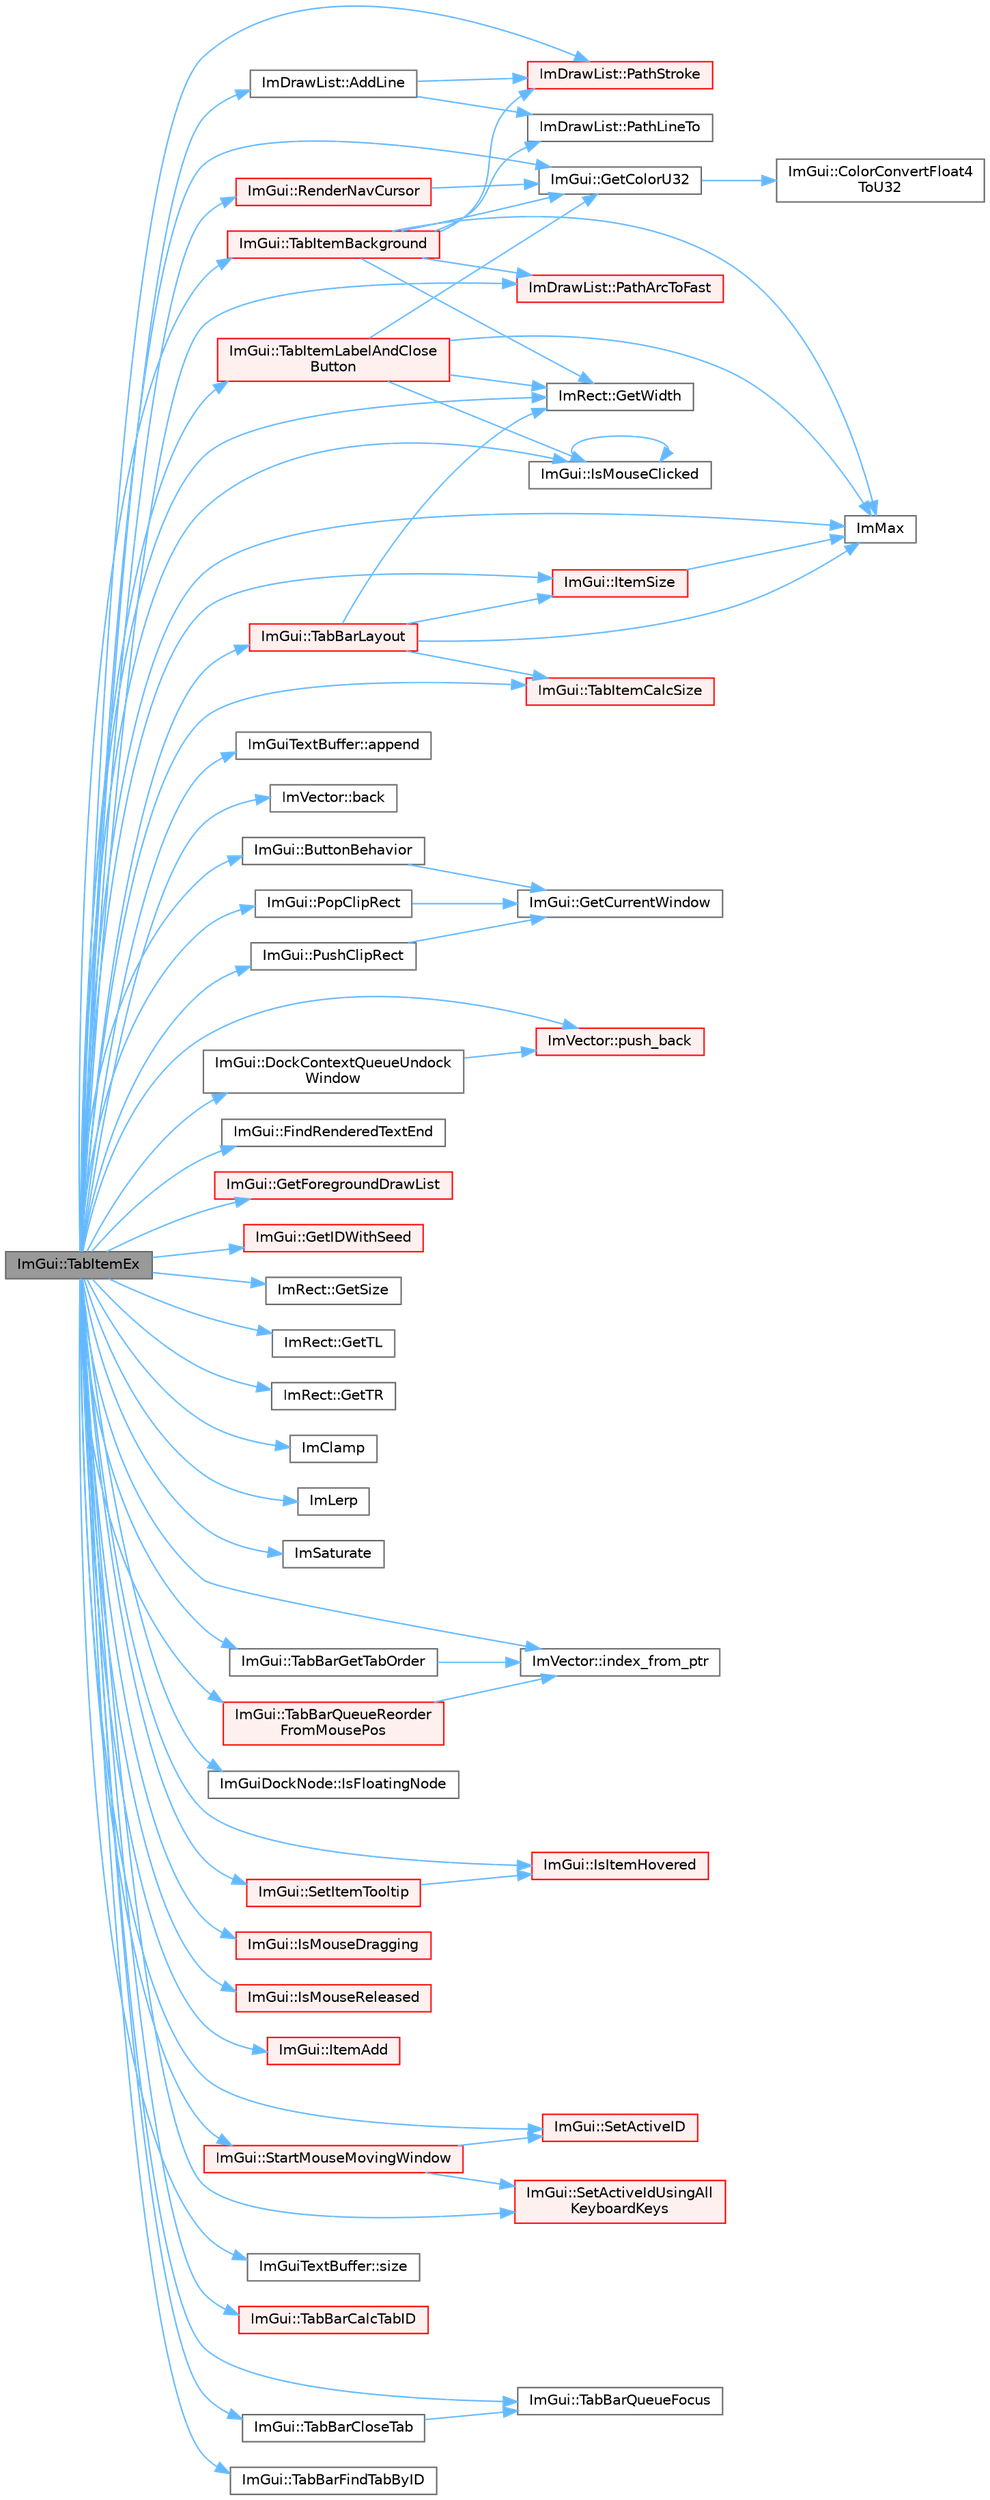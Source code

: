digraph "ImGui::TabItemEx"
{
 // LATEX_PDF_SIZE
  bgcolor="transparent";
  edge [fontname=Helvetica,fontsize=10,labelfontname=Helvetica,labelfontsize=10];
  node [fontname=Helvetica,fontsize=10,shape=box,height=0.2,width=0.4];
  rankdir="LR";
  Node1 [id="Node000001",label="ImGui::TabItemEx",height=0.2,width=0.4,color="gray40", fillcolor="grey60", style="filled", fontcolor="black",tooltip=" "];
  Node1 -> Node2 [id="edge1_Node000001_Node000002",color="steelblue1",style="solid",tooltip=" "];
  Node2 [id="Node000002",label="ImDrawList::AddLine",height=0.2,width=0.4,color="grey40", fillcolor="white", style="filled",URL="$struct_im_draw_list.html#aa21e5a1c6e00239581f97d344fc0db61",tooltip=" "];
  Node2 -> Node3 [id="edge2_Node000002_Node000003",color="steelblue1",style="solid",tooltip=" "];
  Node3 [id="Node000003",label="ImDrawList::PathLineTo",height=0.2,width=0.4,color="grey40", fillcolor="white", style="filled",URL="$struct_im_draw_list.html#a828d944325ed58d8b57abd3647bffaaf",tooltip=" "];
  Node2 -> Node4 [id="edge3_Node000002_Node000004",color="steelblue1",style="solid",tooltip=" "];
  Node4 [id="Node000004",label="ImDrawList::PathStroke",height=0.2,width=0.4,color="red", fillcolor="#FFF0F0", style="filled",URL="$struct_im_draw_list.html#a60bf9040ef3d09b39c4ba8f5a2a68ae9",tooltip=" "];
  Node1 -> Node10 [id="edge4_Node000001_Node000010",color="steelblue1",style="solid",tooltip=" "];
  Node10 [id="Node000010",label="ImGuiTextBuffer::append",height=0.2,width=0.4,color="grey40", fillcolor="white", style="filled",URL="$struct_im_gui_text_buffer.html#a9101840866a9e5408ea1e25a779a40dc",tooltip=" "];
  Node1 -> Node11 [id="edge5_Node000001_Node000011",color="steelblue1",style="solid",tooltip=" "];
  Node11 [id="Node000011",label="ImVector::back",height=0.2,width=0.4,color="grey40", fillcolor="white", style="filled",URL="$struct_im_vector.html#a2d80e87e81b1b01143c8d8be93e6fde1",tooltip=" "];
  Node1 -> Node12 [id="edge6_Node000001_Node000012",color="steelblue1",style="solid",tooltip=" "];
  Node12 [id="Node000012",label="ImGui::ButtonBehavior",height=0.2,width=0.4,color="grey40", fillcolor="white", style="filled",URL="$namespace_im_gui.html#a65a4f18b1bc8ce0f351687922089f374",tooltip=" "];
  Node12 -> Node13 [id="edge7_Node000012_Node000013",color="steelblue1",style="solid",tooltip=" "];
  Node13 [id="Node000013",label="ImGui::GetCurrentWindow",height=0.2,width=0.4,color="grey40", fillcolor="white", style="filled",URL="$namespace_im_gui.html#ac452417b5004ca16a814a72cff153526",tooltip=" "];
  Node1 -> Node14 [id="edge8_Node000001_Node000014",color="steelblue1",style="solid",tooltip=" "];
  Node14 [id="Node000014",label="ImGui::DockContextQueueUndock\lWindow",height=0.2,width=0.4,color="grey40", fillcolor="white", style="filled",URL="$namespace_im_gui.html#ab69e2b00a8f62bbb626b5dbbb0ecaa46",tooltip=" "];
  Node14 -> Node15 [id="edge9_Node000014_Node000015",color="steelblue1",style="solid",tooltip=" "];
  Node15 [id="Node000015",label="ImVector::push_back",height=0.2,width=0.4,color="red", fillcolor="#FFF0F0", style="filled",URL="$struct_im_vector.html#aab5df48e0711a48bd12f3206e08c4108",tooltip=" "];
  Node1 -> Node18 [id="edge10_Node000001_Node000018",color="steelblue1",style="solid",tooltip=" "];
  Node18 [id="Node000018",label="ImGui::FindRenderedTextEnd",height=0.2,width=0.4,color="grey40", fillcolor="white", style="filled",URL="$namespace_im_gui.html#a7671e1dbc803a31b06081b52a771d83f",tooltip=" "];
  Node1 -> Node19 [id="edge11_Node000001_Node000019",color="steelblue1",style="solid",tooltip=" "];
  Node19 [id="Node000019",label="ImGui::GetColorU32",height=0.2,width=0.4,color="grey40", fillcolor="white", style="filled",URL="$namespace_im_gui.html#a0de2d9bd347d9866511eb8d014e62556",tooltip=" "];
  Node19 -> Node20 [id="edge12_Node000019_Node000020",color="steelblue1",style="solid",tooltip=" "];
  Node20 [id="Node000020",label="ImGui::ColorConvertFloat4\lToU32",height=0.2,width=0.4,color="grey40", fillcolor="white", style="filled",URL="$namespace_im_gui.html#abe2691de0b1a71c774ab24cc91564a94",tooltip=" "];
  Node1 -> Node21 [id="edge13_Node000001_Node000021",color="steelblue1",style="solid",tooltip=" "];
  Node21 [id="Node000021",label="ImGui::GetForegroundDrawList",height=0.2,width=0.4,color="red", fillcolor="#FFF0F0", style="filled",URL="$namespace_im_gui.html#a77e1a981b472415e6613a2bd0966d817",tooltip=" "];
  Node1 -> Node28 [id="edge14_Node000001_Node000028",color="steelblue1",style="solid",tooltip=" "];
  Node28 [id="Node000028",label="ImGui::GetIDWithSeed",height=0.2,width=0.4,color="red", fillcolor="#FFF0F0", style="filled",URL="$namespace_im_gui.html#ab3bf101308fe641abc549bda537158f5",tooltip=" "];
  Node1 -> Node33 [id="edge15_Node000001_Node000033",color="steelblue1",style="solid",tooltip=" "];
  Node33 [id="Node000033",label="ImRect::GetSize",height=0.2,width=0.4,color="grey40", fillcolor="white", style="filled",URL="$struct_im_rect.html#ae459d9c50003058cfb34519a571aaf33",tooltip=" "];
  Node1 -> Node34 [id="edge16_Node000001_Node000034",color="steelblue1",style="solid",tooltip=" "];
  Node34 [id="Node000034",label="ImRect::GetTL",height=0.2,width=0.4,color="grey40", fillcolor="white", style="filled",URL="$struct_im_rect.html#a1d4d972329722b51dca4499cb5931b4b",tooltip=" "];
  Node1 -> Node35 [id="edge17_Node000001_Node000035",color="steelblue1",style="solid",tooltip=" "];
  Node35 [id="Node000035",label="ImRect::GetTR",height=0.2,width=0.4,color="grey40", fillcolor="white", style="filled",URL="$struct_im_rect.html#acae90248a96be4acf1524071fca1c3f3",tooltip=" "];
  Node1 -> Node36 [id="edge18_Node000001_Node000036",color="steelblue1",style="solid",tooltip=" "];
  Node36 [id="Node000036",label="ImRect::GetWidth",height=0.2,width=0.4,color="grey40", fillcolor="white", style="filled",URL="$struct_im_rect.html#afa75cb8491f20901c96166d17dcddac4",tooltip=" "];
  Node1 -> Node37 [id="edge19_Node000001_Node000037",color="steelblue1",style="solid",tooltip=" "];
  Node37 [id="Node000037",label="ImClamp",height=0.2,width=0.4,color="grey40", fillcolor="white", style="filled",URL="$imgui__internal_8h.html#a6e61ede308bfd68c7434e17905a29fc8",tooltip=" "];
  Node1 -> Node38 [id="edge20_Node000001_Node000038",color="steelblue1",style="solid",tooltip=" "];
  Node38 [id="Node000038",label="ImLerp",height=0.2,width=0.4,color="grey40", fillcolor="white", style="filled",URL="$imgui__internal_8h.html#a1d7813429922346e44eebd82d13f777c",tooltip=" "];
  Node1 -> Node6 [id="edge21_Node000001_Node000006",color="steelblue1",style="solid",tooltip=" "];
  Node6 [id="Node000006",label="ImMax",height=0.2,width=0.4,color="grey40", fillcolor="white", style="filled",URL="$imgui__internal_8h.html#a7667efd95147d0422f140917c71a9226",tooltip=" "];
  Node1 -> Node39 [id="edge22_Node000001_Node000039",color="steelblue1",style="solid",tooltip=" "];
  Node39 [id="Node000039",label="ImSaturate",height=0.2,width=0.4,color="grey40", fillcolor="white", style="filled",URL="$imgui__internal_8h.html#acab424daf09fa4cb151b56403d8afcae",tooltip=" "];
  Node1 -> Node40 [id="edge23_Node000001_Node000040",color="steelblue1",style="solid",tooltip=" "];
  Node40 [id="Node000040",label="ImVector::index_from_ptr",height=0.2,width=0.4,color="grey40", fillcolor="white", style="filled",URL="$struct_im_vector.html#a3fd48379f807eeb01fb9da39afa30dc7",tooltip=" "];
  Node1 -> Node41 [id="edge24_Node000001_Node000041",color="steelblue1",style="solid",tooltip=" "];
  Node41 [id="Node000041",label="ImGuiDockNode::IsFloatingNode",height=0.2,width=0.4,color="grey40", fillcolor="white", style="filled",URL="$struct_im_gui_dock_node.html#a65218fbb8d4629246096dd8fe5d1f219",tooltip=" "];
  Node1 -> Node42 [id="edge25_Node000001_Node000042",color="steelblue1",style="solid",tooltip=" "];
  Node42 [id="Node000042",label="ImGui::IsItemHovered",height=0.2,width=0.4,color="red", fillcolor="#FFF0F0", style="filled",URL="$namespace_im_gui.html#ac9a400eff3a9561d95e80486c52a660b",tooltip=" "];
  Node1 -> Node48 [id="edge26_Node000001_Node000048",color="steelblue1",style="solid",tooltip=" "];
  Node48 [id="Node000048",label="ImGui::IsMouseClicked",height=0.2,width=0.4,color="grey40", fillcolor="white", style="filled",URL="$namespace_im_gui.html#a2d430db9485d0b3d86d51d5436225495",tooltip=" "];
  Node48 -> Node48 [id="edge27_Node000048_Node000048",color="steelblue1",style="solid",tooltip=" "];
  Node1 -> Node49 [id="edge28_Node000001_Node000049",color="steelblue1",style="solid",tooltip=" "];
  Node49 [id="Node000049",label="ImGui::IsMouseDragging",height=0.2,width=0.4,color="red", fillcolor="#FFF0F0", style="filled",URL="$namespace_im_gui.html#a0fc57160c83b9f2707fa762f8ac2f8ba",tooltip=" "];
  Node1 -> Node51 [id="edge29_Node000001_Node000051",color="steelblue1",style="solid",tooltip=" "];
  Node51 [id="Node000051",label="ImGui::IsMouseReleased",height=0.2,width=0.4,color="red", fillcolor="#FFF0F0", style="filled",URL="$namespace_im_gui.html#ae53a0c1818d2804e3b1331f0c1777434",tooltip=" "];
  Node1 -> Node60 [id="edge30_Node000001_Node000060",color="steelblue1",style="solid",tooltip=" "];
  Node60 [id="Node000060",label="ImGui::ItemAdd",height=0.2,width=0.4,color="red", fillcolor="#FFF0F0", style="filled",URL="$namespace_im_gui.html#a0c2ccafc8d403c02a6590ac21157b9ac",tooltip=" "];
  Node1 -> Node104 [id="edge31_Node000001_Node000104",color="steelblue1",style="solid",tooltip=" "];
  Node104 [id="Node000104",label="ImGui::ItemSize",height=0.2,width=0.4,color="red", fillcolor="#FFF0F0", style="filled",URL="$namespace_im_gui.html#a4b5818a652d943ea54e0cec9fb3943d7",tooltip=" "];
  Node104 -> Node6 [id="edge32_Node000104_Node000006",color="steelblue1",style="solid",tooltip=" "];
  Node1 -> Node66 [id="edge33_Node000001_Node000066",color="steelblue1",style="solid",tooltip=" "];
  Node66 [id="Node000066",label="ImDrawList::PathArcToFast",height=0.2,width=0.4,color="red", fillcolor="#FFF0F0", style="filled",URL="$struct_im_draw_list.html#a6d307c6de1a6522e76fa410e8fe96fcc",tooltip=" "];
  Node1 -> Node4 [id="edge34_Node000001_Node000004",color="steelblue1",style="solid",tooltip=" "];
  Node1 -> Node106 [id="edge35_Node000001_Node000106",color="steelblue1",style="solid",tooltip=" "];
  Node106 [id="Node000106",label="ImGui::PopClipRect",height=0.2,width=0.4,color="grey40", fillcolor="white", style="filled",URL="$namespace_im_gui.html#aef1c8a6e5a3c70cb10d03d2a2a66dfd8",tooltip=" "];
  Node106 -> Node13 [id="edge36_Node000106_Node000013",color="steelblue1",style="solid",tooltip=" "];
  Node1 -> Node15 [id="edge37_Node000001_Node000015",color="steelblue1",style="solid",tooltip=" "];
  Node1 -> Node107 [id="edge38_Node000001_Node000107",color="steelblue1",style="solid",tooltip=" "];
  Node107 [id="Node000107",label="ImGui::PushClipRect",height=0.2,width=0.4,color="grey40", fillcolor="white", style="filled",URL="$namespace_im_gui.html#a11c8bd8676e1281e15b24c9615b6904a",tooltip=" "];
  Node107 -> Node13 [id="edge39_Node000107_Node000013",color="steelblue1",style="solid",tooltip=" "];
  Node1 -> Node108 [id="edge40_Node000001_Node000108",color="steelblue1",style="solid",tooltip=" "];
  Node108 [id="Node000108",label="ImGui::RenderNavCursor",height=0.2,width=0.4,color="red", fillcolor="#FFF0F0", style="filled",URL="$namespace_im_gui.html#a2722dcfe26c7f6e8cd522102ef5b7df2",tooltip=" "];
  Node108 -> Node19 [id="edge41_Node000108_Node000019",color="steelblue1",style="solid",tooltip=" "];
  Node1 -> Node110 [id="edge42_Node000001_Node000110",color="steelblue1",style="solid",tooltip=" "];
  Node110 [id="Node000110",label="ImGui::SetActiveID",height=0.2,width=0.4,color="red", fillcolor="#FFF0F0", style="filled",URL="$namespace_im_gui.html#a27b8ace13a8c421ee8405f0cbebe4ead",tooltip=" "];
  Node1 -> Node112 [id="edge43_Node000001_Node000112",color="steelblue1",style="solid",tooltip=" "];
  Node112 [id="Node000112",label="ImGui::SetActiveIdUsingAll\lKeyboardKeys",height=0.2,width=0.4,color="red", fillcolor="#FFF0F0", style="filled",URL="$namespace_im_gui.html#a5e5b2b1969b119d6932116f28fbd4d53",tooltip=" "];
  Node1 -> Node114 [id="edge44_Node000001_Node000114",color="steelblue1",style="solid",tooltip=" "];
  Node114 [id="Node000114",label="ImGui::SetItemTooltip",height=0.2,width=0.4,color="red", fillcolor="#FFF0F0", style="filled",URL="$namespace_im_gui.html#a3685a04624f724222fa78824de3a1c63",tooltip=" "];
  Node114 -> Node42 [id="edge45_Node000114_Node000042",color="steelblue1",style="solid",tooltip=" "];
  Node1 -> Node521 [id="edge46_Node000001_Node000521",color="steelblue1",style="solid",tooltip=" "];
  Node521 [id="Node000521",label="ImGuiTextBuffer::size",height=0.2,width=0.4,color="grey40", fillcolor="white", style="filled",URL="$struct_im_gui_text_buffer.html#a2811fcd43e0224eb3bd0f3464b634289",tooltip=" "];
  Node1 -> Node495 [id="edge47_Node000001_Node000495",color="steelblue1",style="solid",tooltip=" "];
  Node495 [id="Node000495",label="ImGui::StartMouseMovingWindow",height=0.2,width=0.4,color="red", fillcolor="#FFF0F0", style="filled",URL="$namespace_im_gui.html#afd03199380411a711c74893434d91258",tooltip=" "];
  Node495 -> Node110 [id="edge48_Node000495_Node000110",color="steelblue1",style="solid",tooltip=" "];
  Node495 -> Node112 [id="edge49_Node000495_Node000112",color="steelblue1",style="solid",tooltip=" "];
  Node1 -> Node522 [id="edge50_Node000001_Node000522",color="steelblue1",style="solid",tooltip=" "];
  Node522 [id="Node000522",label="ImGui::TabBarCalcTabID",height=0.2,width=0.4,color="red", fillcolor="#FFF0F0", style="filled",URL="$namespace_im_gui.html#a2519d160c1656bd613cc93fe05ed83c1",tooltip=" "];
  Node1 -> Node523 [id="edge51_Node000001_Node000523",color="steelblue1",style="solid",tooltip=" "];
  Node523 [id="Node000523",label="ImGui::TabBarCloseTab",height=0.2,width=0.4,color="grey40", fillcolor="white", style="filled",URL="$namespace_im_gui.html#ac2d6de29959e0be692d15e4cefce5929",tooltip=" "];
  Node523 -> Node524 [id="edge52_Node000523_Node000524",color="steelblue1",style="solid",tooltip=" "];
  Node524 [id="Node000524",label="ImGui::TabBarQueueFocus",height=0.2,width=0.4,color="grey40", fillcolor="white", style="filled",URL="$namespace_im_gui.html#a6808a631d32de769e33eaac85ff3d85c",tooltip=" "];
  Node1 -> Node226 [id="edge53_Node000001_Node000226",color="steelblue1",style="solid",tooltip=" "];
  Node226 [id="Node000226",label="ImGui::TabBarFindTabByID",height=0.2,width=0.4,color="grey40", fillcolor="white", style="filled",URL="$namespace_im_gui.html#a892525a74a6206eabbeb851071b3119a",tooltip=" "];
  Node1 -> Node227 [id="edge54_Node000001_Node000227",color="steelblue1",style="solid",tooltip=" "];
  Node227 [id="Node000227",label="ImGui::TabBarGetTabOrder",height=0.2,width=0.4,color="grey40", fillcolor="white", style="filled",URL="$namespace_im_gui.html#ab09f008d445dd058ed21cf46041ce9bd",tooltip=" "];
  Node227 -> Node40 [id="edge55_Node000227_Node000040",color="steelblue1",style="solid",tooltip=" "];
  Node1 -> Node216 [id="edge56_Node000001_Node000216",color="steelblue1",style="solid",tooltip=" "];
  Node216 [id="Node000216",label="ImGui::TabBarLayout",height=0.2,width=0.4,color="red", fillcolor="#FFF0F0", style="filled",URL="$namespace_im_gui.html#a1526bb8d42b3fa38e1c702500d1ff601",tooltip=" "];
  Node216 -> Node36 [id="edge57_Node000216_Node000036",color="steelblue1",style="solid",tooltip=" "];
  Node216 -> Node6 [id="edge58_Node000216_Node000006",color="steelblue1",style="solid",tooltip=" "];
  Node216 -> Node104 [id="edge59_Node000216_Node000104",color="steelblue1",style="solid",tooltip=" "];
  Node216 -> Node301 [id="edge60_Node000216_Node000301",color="steelblue1",style="solid",tooltip=" "];
  Node301 [id="Node000301",label="ImGui::TabItemCalcSize",height=0.2,width=0.4,color="red", fillcolor="#FFF0F0", style="filled",URL="$namespace_im_gui.html#aa6e4bacb44f42ff99c11420d099b1dc2",tooltip=" "];
  Node1 -> Node524 [id="edge61_Node000001_Node000524",color="steelblue1",style="solid",tooltip=" "];
  Node1 -> Node525 [id="edge62_Node000001_Node000525",color="steelblue1",style="solid",tooltip=" "];
  Node525 [id="Node000525",label="ImGui::TabBarQueueReorder\lFromMousePos",height=0.2,width=0.4,color="red", fillcolor="#FFF0F0", style="filled",URL="$namespace_im_gui.html#a71f399cebfd6cf108c545cc691d77248",tooltip=" "];
  Node525 -> Node40 [id="edge63_Node000525_Node000040",color="steelblue1",style="solid",tooltip=" "];
  Node1 -> Node394 [id="edge64_Node000001_Node000394",color="steelblue1",style="solid",tooltip=" "];
  Node394 [id="Node000394",label="ImGui::TabItemBackground",height=0.2,width=0.4,color="red", fillcolor="#FFF0F0", style="filled",URL="$namespace_im_gui.html#a87fc45357f733cb2a378e098d2855243",tooltip=" "];
  Node394 -> Node19 [id="edge65_Node000394_Node000019",color="steelblue1",style="solid",tooltip=" "];
  Node394 -> Node36 [id="edge66_Node000394_Node000036",color="steelblue1",style="solid",tooltip=" "];
  Node394 -> Node6 [id="edge67_Node000394_Node000006",color="steelblue1",style="solid",tooltip=" "];
  Node394 -> Node66 [id="edge68_Node000394_Node000066",color="steelblue1",style="solid",tooltip=" "];
  Node394 -> Node3 [id="edge69_Node000394_Node000003",color="steelblue1",style="solid",tooltip=" "];
  Node394 -> Node4 [id="edge70_Node000394_Node000004",color="steelblue1",style="solid",tooltip=" "];
  Node1 -> Node301 [id="edge71_Node000001_Node000301",color="steelblue1",style="solid",tooltip=" "];
  Node1 -> Node395 [id="edge72_Node000001_Node000395",color="steelblue1",style="solid",tooltip=" "];
  Node395 [id="Node000395",label="ImGui::TabItemLabelAndClose\lButton",height=0.2,width=0.4,color="red", fillcolor="#FFF0F0", style="filled",URL="$namespace_im_gui.html#abbdb2619721c7ecaca3fb03d9d905003",tooltip=" "];
  Node395 -> Node19 [id="edge73_Node000395_Node000019",color="steelblue1",style="solid",tooltip=" "];
  Node395 -> Node36 [id="edge74_Node000395_Node000036",color="steelblue1",style="solid",tooltip=" "];
  Node395 -> Node6 [id="edge75_Node000395_Node000006",color="steelblue1",style="solid",tooltip=" "];
  Node395 -> Node48 [id="edge76_Node000395_Node000048",color="steelblue1",style="solid",tooltip=" "];
}
